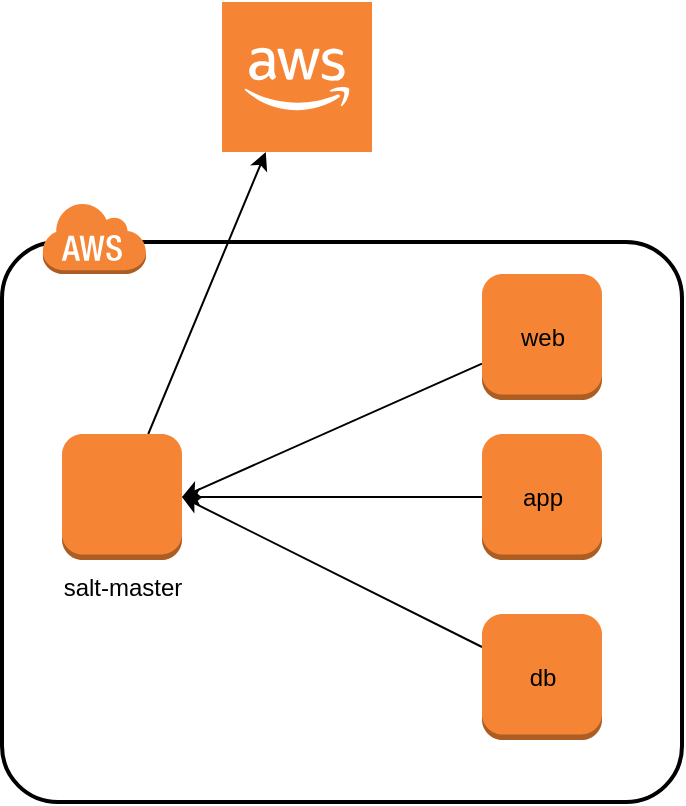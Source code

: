 <mxfile version="13.0.3" type="device"><diagram id="6tIEaQnv8ESngWLC5l--" name="Page-1"><mxGraphModel dx="946" dy="605" grid="1" gridSize="10" guides="1" tooltips="1" connect="1" arrows="1" fold="1" page="1" pageScale="1" pageWidth="1100" pageHeight="850" math="0" shadow="0"><root><mxCell id="0"/><mxCell id="1" parent="0"/><mxCell id="_OvM5eFfFxMXn4qJGuCw-1" value="" style="rounded=1;arcSize=10;dashed=0;fillColor=none;gradientColor=none;strokeWidth=2;" vertex="1" parent="1"><mxGeometry x="170" y="280" width="340" height="280" as="geometry"/></mxCell><mxCell id="_OvM5eFfFxMXn4qJGuCw-2" value="" style="dashed=0;html=1;shape=mxgraph.aws3.cloud;fillColor=#F58536;gradientColor=none;dashed=0;" vertex="1" parent="1"><mxGeometry x="190" y="260" width="52" height="36" as="geometry"/></mxCell><mxCell id="_OvM5eFfFxMXn4qJGuCw-7" style="rounded=0;orthogonalLoop=1;jettySize=auto;html=1;entryX=1;entryY=0.5;entryDx=0;entryDy=0;entryPerimeter=0;" edge="1" parent="1" source="_OvM5eFfFxMXn4qJGuCw-3" target="_OvM5eFfFxMXn4qJGuCw-6"><mxGeometry relative="1" as="geometry"/></mxCell><mxCell id="_OvM5eFfFxMXn4qJGuCw-3" value="web" style="outlineConnect=0;dashed=0;verticalLabelPosition=middle;verticalAlign=middle;align=center;html=1;shape=mxgraph.aws3.instance;fillColor=#F58534;gradientColor=none;labelPosition=center;" vertex="1" parent="1"><mxGeometry x="410" y="296" width="60" height="63" as="geometry"/></mxCell><mxCell id="_OvM5eFfFxMXn4qJGuCw-8" style="rounded=0;orthogonalLoop=1;jettySize=auto;html=1;entryX=1;entryY=0.5;entryDx=0;entryDy=0;entryPerimeter=0;" edge="1" parent="1" source="_OvM5eFfFxMXn4qJGuCw-4" target="_OvM5eFfFxMXn4qJGuCw-6"><mxGeometry relative="1" as="geometry"/></mxCell><mxCell id="_OvM5eFfFxMXn4qJGuCw-4" value="app" style="outlineConnect=0;dashed=0;verticalLabelPosition=middle;verticalAlign=middle;align=center;html=1;shape=mxgraph.aws3.instance;fillColor=#F58534;gradientColor=none;labelPosition=center;" vertex="1" parent="1"><mxGeometry x="410" y="376" width="60" height="63" as="geometry"/></mxCell><mxCell id="_OvM5eFfFxMXn4qJGuCw-9" style="edgeStyle=none;rounded=0;orthogonalLoop=1;jettySize=auto;html=1;entryX=1;entryY=0.5;entryDx=0;entryDy=0;entryPerimeter=0;" edge="1" parent="1" source="_OvM5eFfFxMXn4qJGuCw-5" target="_OvM5eFfFxMXn4qJGuCw-6"><mxGeometry relative="1" as="geometry"><mxPoint x="340" y="430" as="targetPoint"/></mxGeometry></mxCell><mxCell id="_OvM5eFfFxMXn4qJGuCw-5" value="db" style="outlineConnect=0;dashed=0;verticalLabelPosition=middle;verticalAlign=middle;align=center;html=1;shape=mxgraph.aws3.instance;fillColor=#F58534;gradientColor=none;labelPosition=center;" vertex="1" parent="1"><mxGeometry x="410" y="466" width="60" height="63" as="geometry"/></mxCell><mxCell id="_OvM5eFfFxMXn4qJGuCw-12" style="edgeStyle=none;rounded=0;orthogonalLoop=1;jettySize=auto;html=1;" edge="1" parent="1" source="_OvM5eFfFxMXn4qJGuCw-6" target="_OvM5eFfFxMXn4qJGuCw-13"><mxGeometry relative="1" as="geometry"><mxPoint x="295.192" y="229.5" as="targetPoint"/></mxGeometry></mxCell><mxCell id="_OvM5eFfFxMXn4qJGuCw-6" value="salt-master" style="outlineConnect=0;dashed=0;verticalLabelPosition=bottom;verticalAlign=top;align=center;html=1;shape=mxgraph.aws3.instance;fillColor=#F58534;gradientColor=none;" vertex="1" parent="1"><mxGeometry x="200" y="376" width="60" height="63" as="geometry"/></mxCell><mxCell id="_OvM5eFfFxMXn4qJGuCw-13" value="" style="outlineConnect=0;dashed=0;verticalLabelPosition=bottom;verticalAlign=top;align=center;html=1;shape=mxgraph.aws3.cloud_2;fillColor=#F58534;gradientColor=none;" vertex="1" parent="1"><mxGeometry x="280" y="160" width="75" height="75" as="geometry"/></mxCell></root></mxGraphModel></diagram></mxfile>